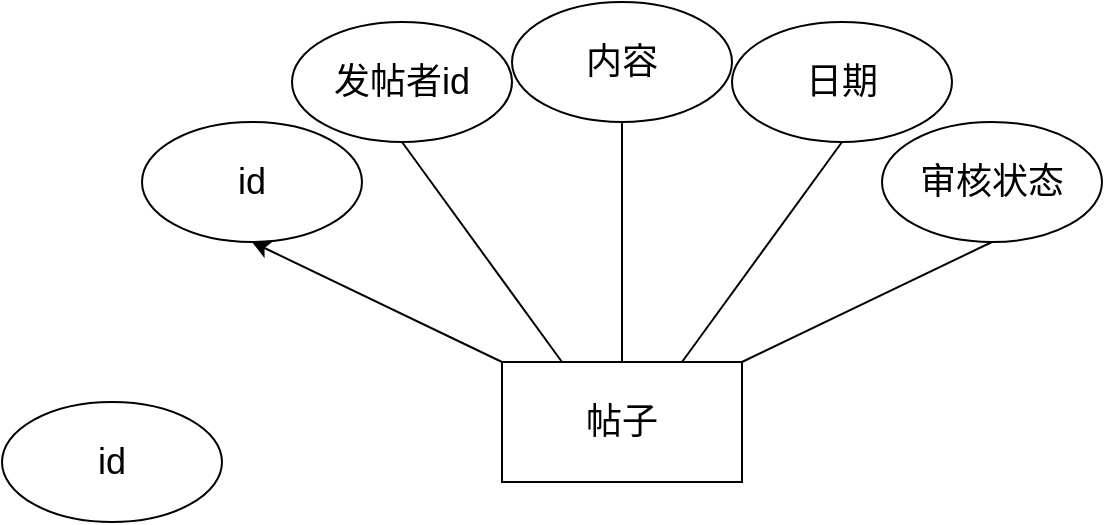 <mxfile version="22.1.11" type="github">
  <diagram name="第 1 页" id="2Gz7SrLioSq2VKZis4Vz">
    <mxGraphModel dx="2010" dy="841" grid="1" gridSize="10" guides="1" tooltips="1" connect="1" arrows="1" fold="1" page="1" pageScale="1" pageWidth="827" pageHeight="1169" math="0" shadow="0">
      <root>
        <mxCell id="0" />
        <mxCell id="1" parent="0" />
        <mxCell id="52fOuieR0V_oZfQblmON-35" style="rounded=0;orthogonalLoop=1;jettySize=auto;html=1;exitX=0.25;exitY=0;exitDx=0;exitDy=0;entryX=0.5;entryY=1;entryDx=0;entryDy=0;fontStyle=0;fontSize=18;endArrow=none;endFill=0;" edge="1" parent="1" source="52fOuieR0V_oZfQblmON-30" target="52fOuieR0V_oZfQblmON-34">
          <mxGeometry relative="1" as="geometry" />
        </mxCell>
        <mxCell id="52fOuieR0V_oZfQblmON-37" style="rounded=0;orthogonalLoop=1;jettySize=auto;html=1;exitX=0.5;exitY=0;exitDx=0;exitDy=0;entryX=0.5;entryY=1;entryDx=0;entryDy=0;fontStyle=0;fontSize=18;endArrow=none;endFill=0;" edge="1" parent="1" source="52fOuieR0V_oZfQblmON-30" target="52fOuieR0V_oZfQblmON-36">
          <mxGeometry relative="1" as="geometry" />
        </mxCell>
        <mxCell id="52fOuieR0V_oZfQblmON-40" style="rounded=0;orthogonalLoop=1;jettySize=auto;html=1;exitX=0.75;exitY=0;exitDx=0;exitDy=0;entryX=0.5;entryY=1;entryDx=0;entryDy=0;endArrow=none;endFill=0;" edge="1" parent="1" source="52fOuieR0V_oZfQblmON-30" target="52fOuieR0V_oZfQblmON-38">
          <mxGeometry relative="1" as="geometry" />
        </mxCell>
        <mxCell id="52fOuieR0V_oZfQblmON-44" style="rounded=0;orthogonalLoop=1;jettySize=auto;html=1;exitX=1;exitY=0;exitDx=0;exitDy=0;entryX=0.5;entryY=1;entryDx=0;entryDy=0;endArrow=none;endFill=0;" edge="1" parent="1" source="52fOuieR0V_oZfQblmON-30" target="52fOuieR0V_oZfQblmON-42">
          <mxGeometry relative="1" as="geometry" />
        </mxCell>
        <mxCell id="52fOuieR0V_oZfQblmON-47" style="rounded=0;orthogonalLoop=1;jettySize=auto;html=1;exitX=0;exitY=0;exitDx=0;exitDy=0;entryX=0.5;entryY=1;entryDx=0;entryDy=0;" edge="1" parent="1" source="52fOuieR0V_oZfQblmON-30" target="52fOuieR0V_oZfQblmON-31">
          <mxGeometry relative="1" as="geometry" />
        </mxCell>
        <mxCell id="52fOuieR0V_oZfQblmON-30" value="帖子" style="rounded=0;whiteSpace=wrap;html=1;fontStyle=0;fontSize=18;" vertex="1" parent="1">
          <mxGeometry x="140" y="210" width="120" height="60" as="geometry" />
        </mxCell>
        <mxCell id="52fOuieR0V_oZfQblmON-31" value="id" style="ellipse;whiteSpace=wrap;html=1;fontStyle=0;fontSize=18;" vertex="1" parent="1">
          <mxGeometry x="-40" y="90" width="110" height="60" as="geometry" />
        </mxCell>
        <mxCell id="52fOuieR0V_oZfQblmON-32" style="rounded=0;orthogonalLoop=1;jettySize=auto;html=1;exitX=0;exitY=0;exitDx=0;exitDy=0;entryX=0.5;entryY=1;entryDx=0;entryDy=0;fontStyle=0;fontSize=18;endArrow=none;endFill=0;" edge="1" parent="1" source="52fOuieR0V_oZfQblmON-46">
          <mxGeometry relative="1" as="geometry">
            <mxPoint x="70" y="310" as="sourcePoint" />
            <mxPoint x="-55" y="250" as="targetPoint" />
          </mxGeometry>
        </mxCell>
        <mxCell id="52fOuieR0V_oZfQblmON-34" value="发帖者id" style="ellipse;whiteSpace=wrap;html=1;fontStyle=0;fontSize=18;" vertex="1" parent="1">
          <mxGeometry x="35" y="40" width="110" height="60" as="geometry" />
        </mxCell>
        <mxCell id="52fOuieR0V_oZfQblmON-36" value="内容" style="ellipse;whiteSpace=wrap;html=1;fontStyle=0;fontSize=18;" vertex="1" parent="1">
          <mxGeometry x="145" y="30" width="110" height="60" as="geometry" />
        </mxCell>
        <mxCell id="52fOuieR0V_oZfQblmON-38" value="日期" style="ellipse;whiteSpace=wrap;html=1;fontStyle=0;fontSize=18;" vertex="1" parent="1">
          <mxGeometry x="255" y="40" width="110" height="60" as="geometry" />
        </mxCell>
        <mxCell id="52fOuieR0V_oZfQblmON-42" value="审核状态" style="ellipse;whiteSpace=wrap;html=1;fontStyle=0;fontSize=18;" vertex="1" parent="1">
          <mxGeometry x="330" y="90" width="110" height="60" as="geometry" />
        </mxCell>
        <mxCell id="52fOuieR0V_oZfQblmON-46" value="id" style="ellipse;whiteSpace=wrap;html=1;fontStyle=0;fontSize=18;" vertex="1" parent="1">
          <mxGeometry x="-110" y="230" width="110" height="60" as="geometry" />
        </mxCell>
      </root>
    </mxGraphModel>
  </diagram>
</mxfile>
